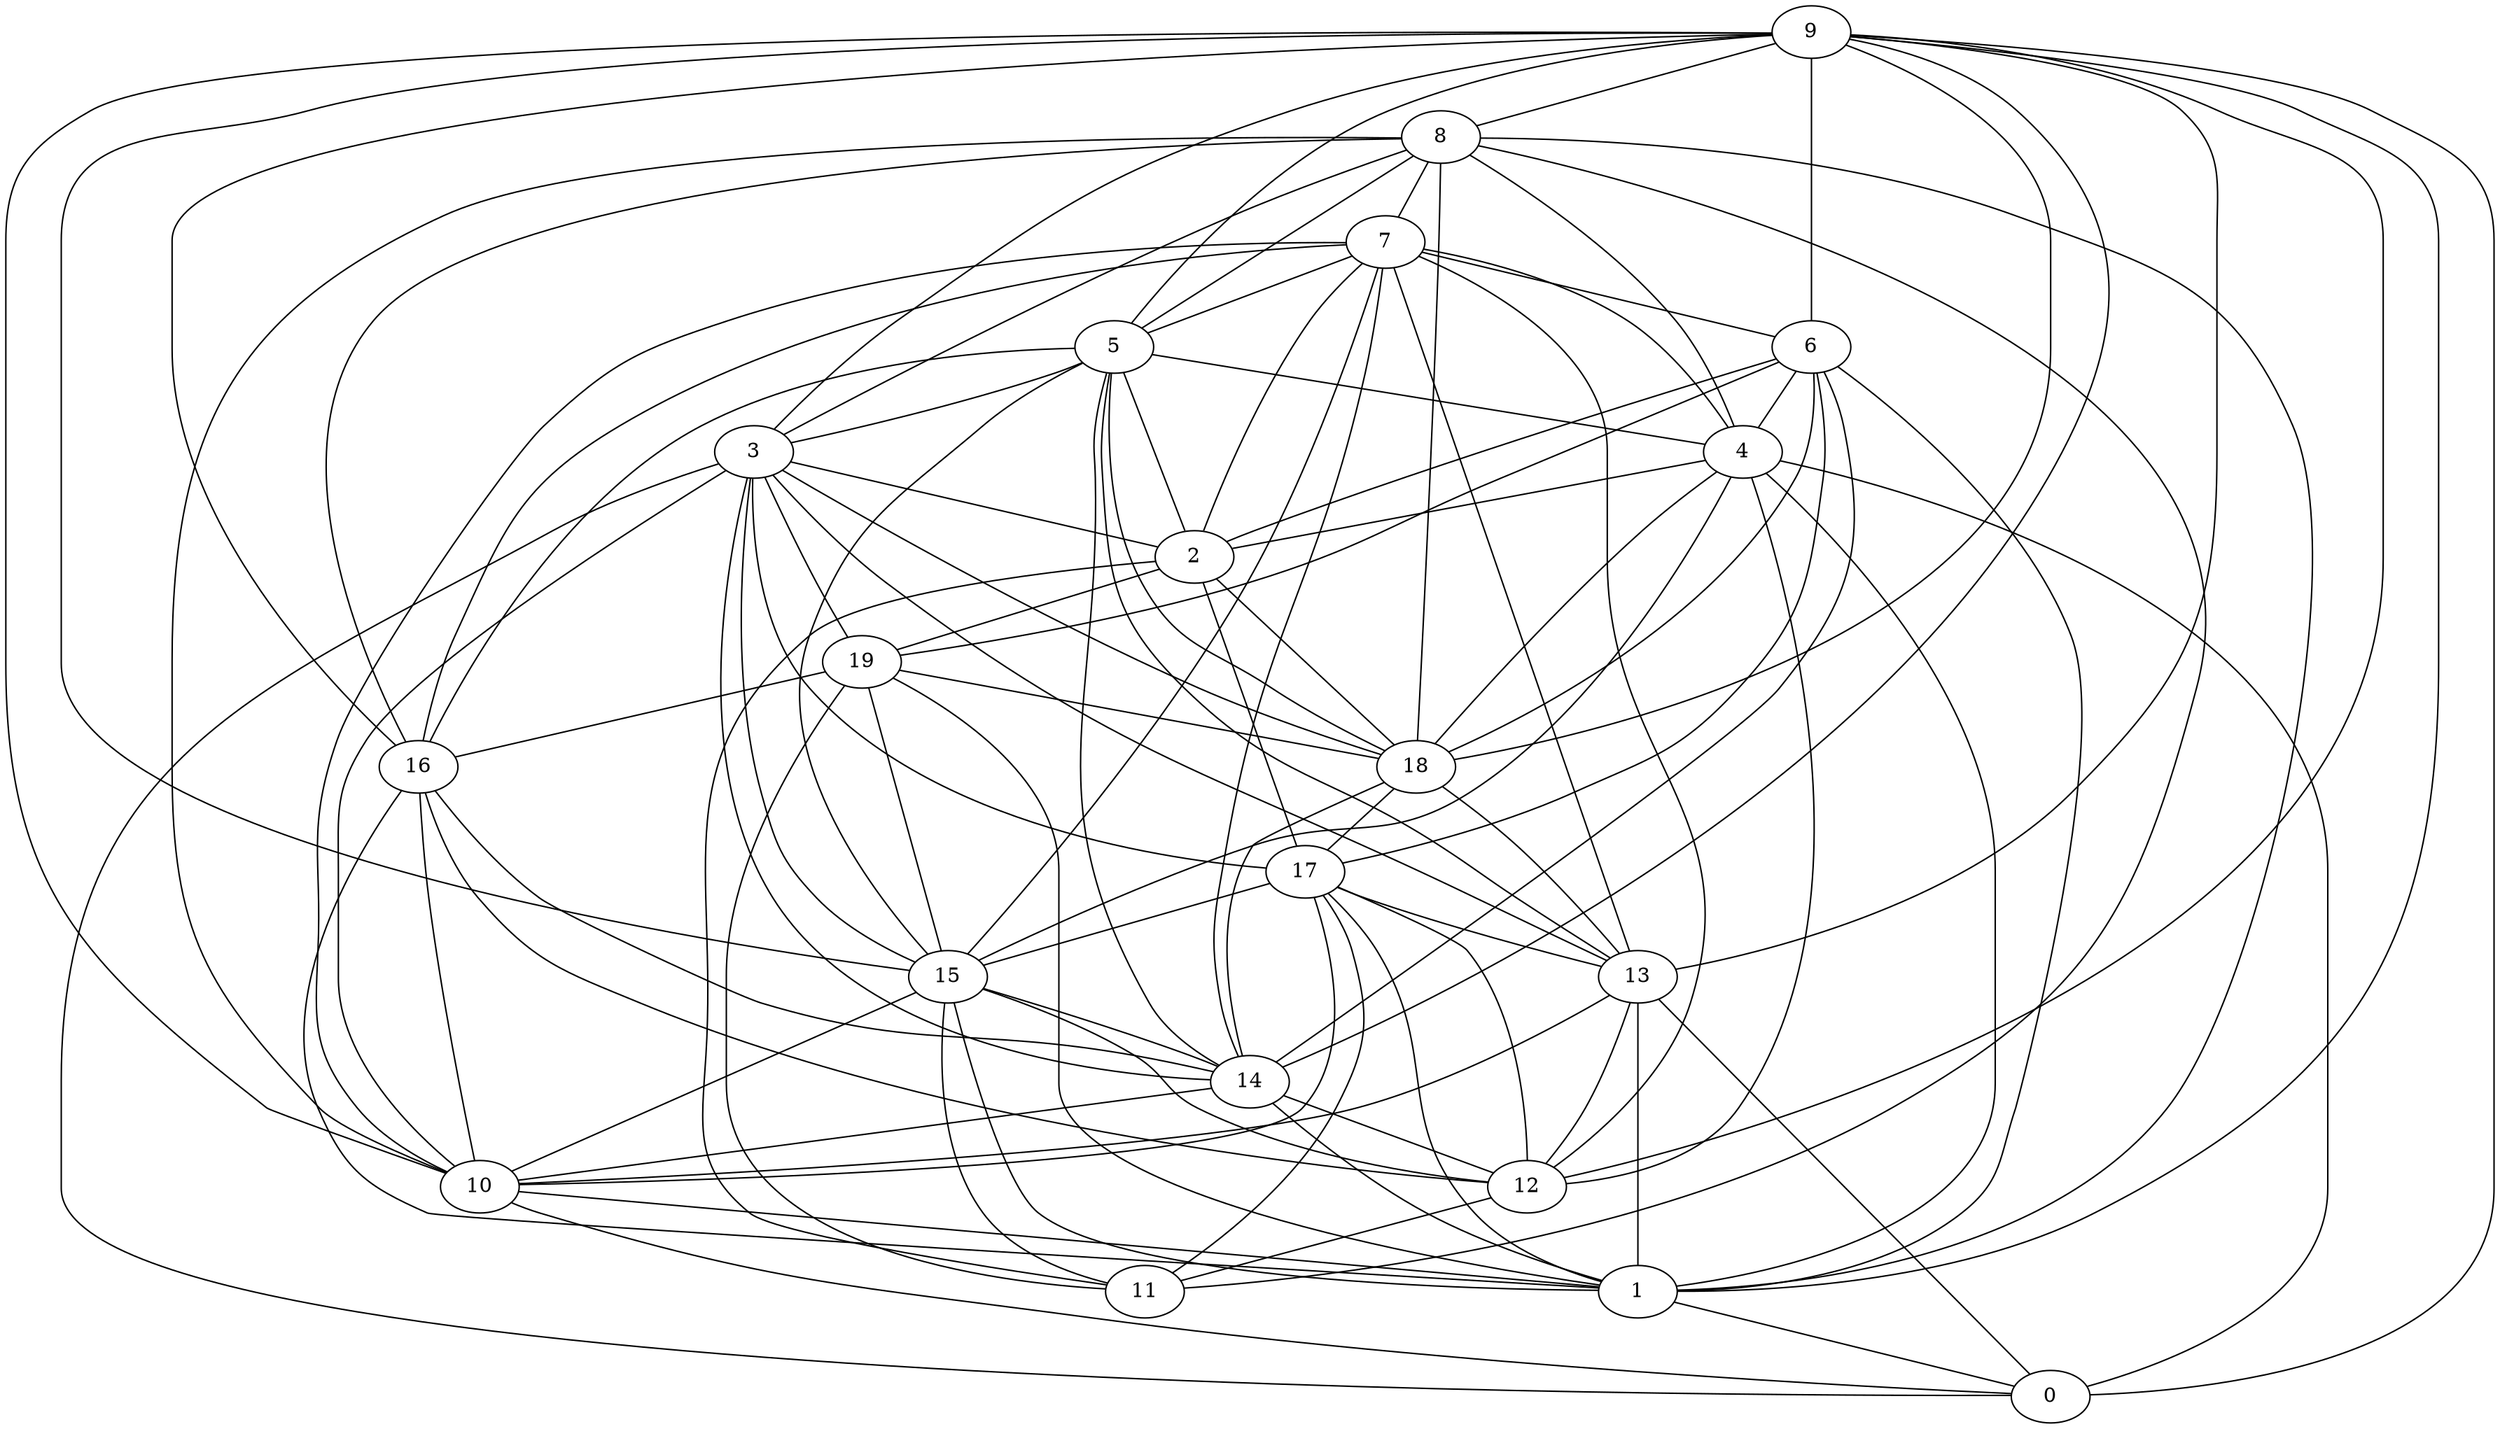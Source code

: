 digraph GG_graph {

subgraph G_graph {
edge [color = black]
"8" -> "5" [dir = none]
"8" -> "18" [dir = none]
"8" -> "10" [dir = none]
"9" -> "6" [dir = none]
"9" -> "12" [dir = none]
"9" -> "18" [dir = none]
"9" -> "3" [dir = none]
"9" -> "10" [dir = none]
"9" -> "15" [dir = none]
"9" -> "0" [dir = none]
"5" -> "16" [dir = none]
"5" -> "2" [dir = none]
"5" -> "4" [dir = none]
"5" -> "18" [dir = none]
"2" -> "18" [dir = none]
"2" -> "11" [dir = none]
"19" -> "18" [dir = none]
"6" -> "14" [dir = none]
"6" -> "18" [dir = none]
"6" -> "19" [dir = none]
"6" -> "4" [dir = none]
"6" -> "17" [dir = none]
"4" -> "0" [dir = none]
"4" -> "15" [dir = none]
"4" -> "2" [dir = none]
"14" -> "12" [dir = none]
"3" -> "0" [dir = none]
"16" -> "14" [dir = none]
"17" -> "13" [dir = none]
"17" -> "15" [dir = none]
"7" -> "15" [dir = none]
"7" -> "14" [dir = none]
"18" -> "14" [dir = none]
"18" -> "13" [dir = none]
"13" -> "1" [dir = none]
"15" -> "11" [dir = none]
"15" -> "1" [dir = none]
"15" -> "10" [dir = none]
"4" -> "1" [dir = none]
"3" -> "15" [dir = none]
"19" -> "1" [dir = none]
"17" -> "1" [dir = none]
"5" -> "3" [dir = none]
"4" -> "12" [dir = none]
"6" -> "2" [dir = none]
"7" -> "10" [dir = none]
"3" -> "13" [dir = none]
"7" -> "2" [dir = none]
"13" -> "10" [dir = none]
"3" -> "19" [dir = none]
"2" -> "17" [dir = none]
"18" -> "17" [dir = none]
"3" -> "17" [dir = none]
"7" -> "12" [dir = none]
"5" -> "14" [dir = none]
"6" -> "1" [dir = none]
"13" -> "12" [dir = none]
"3" -> "14" [dir = none]
"16" -> "1" [dir = none]
"5" -> "15" [dir = none]
"8" -> "3" [dir = none]
"8" -> "11" [dir = none]
"4" -> "18" [dir = none]
"12" -> "11" [dir = none]
"10" -> "0" [dir = none]
"9" -> "14" [dir = none]
"8" -> "4" [dir = none]
"9" -> "5" [dir = none]
"17" -> "11" [dir = none]
"19" -> "11" [dir = none]
"19" -> "15" [dir = none]
"9" -> "8" [dir = none]
"8" -> "1" [dir = none]
"3" -> "2" [dir = none]
"9" -> "16" [dir = none]
"16" -> "12" [dir = none]
"1" -> "0" [dir = none]
"3" -> "18" [dir = none]
"16" -> "10" [dir = none]
"13" -> "0" [dir = none]
"9" -> "1" [dir = none]
"9" -> "13" [dir = none]
"15" -> "14" [dir = none]
"3" -> "10" [dir = none]
"14" -> "1" [dir = none]
"8" -> "16" [dir = none]
"7" -> "5" [dir = none]
"14" -> "10" [dir = none]
"8" -> "7" [dir = none]
"7" -> "4" [dir = none]
"19" -> "16" [dir = none]
"15" -> "12" [dir = none]
"5" -> "13" [dir = none]
"7" -> "16" [dir = none]
"17" -> "12" [dir = none]
"2" -> "19" [dir = none]
"17" -> "10" [dir = none]
"7" -> "6" [dir = none]
"7" -> "13" [dir = none]
"10" -> "1" [dir = none]
}

}
